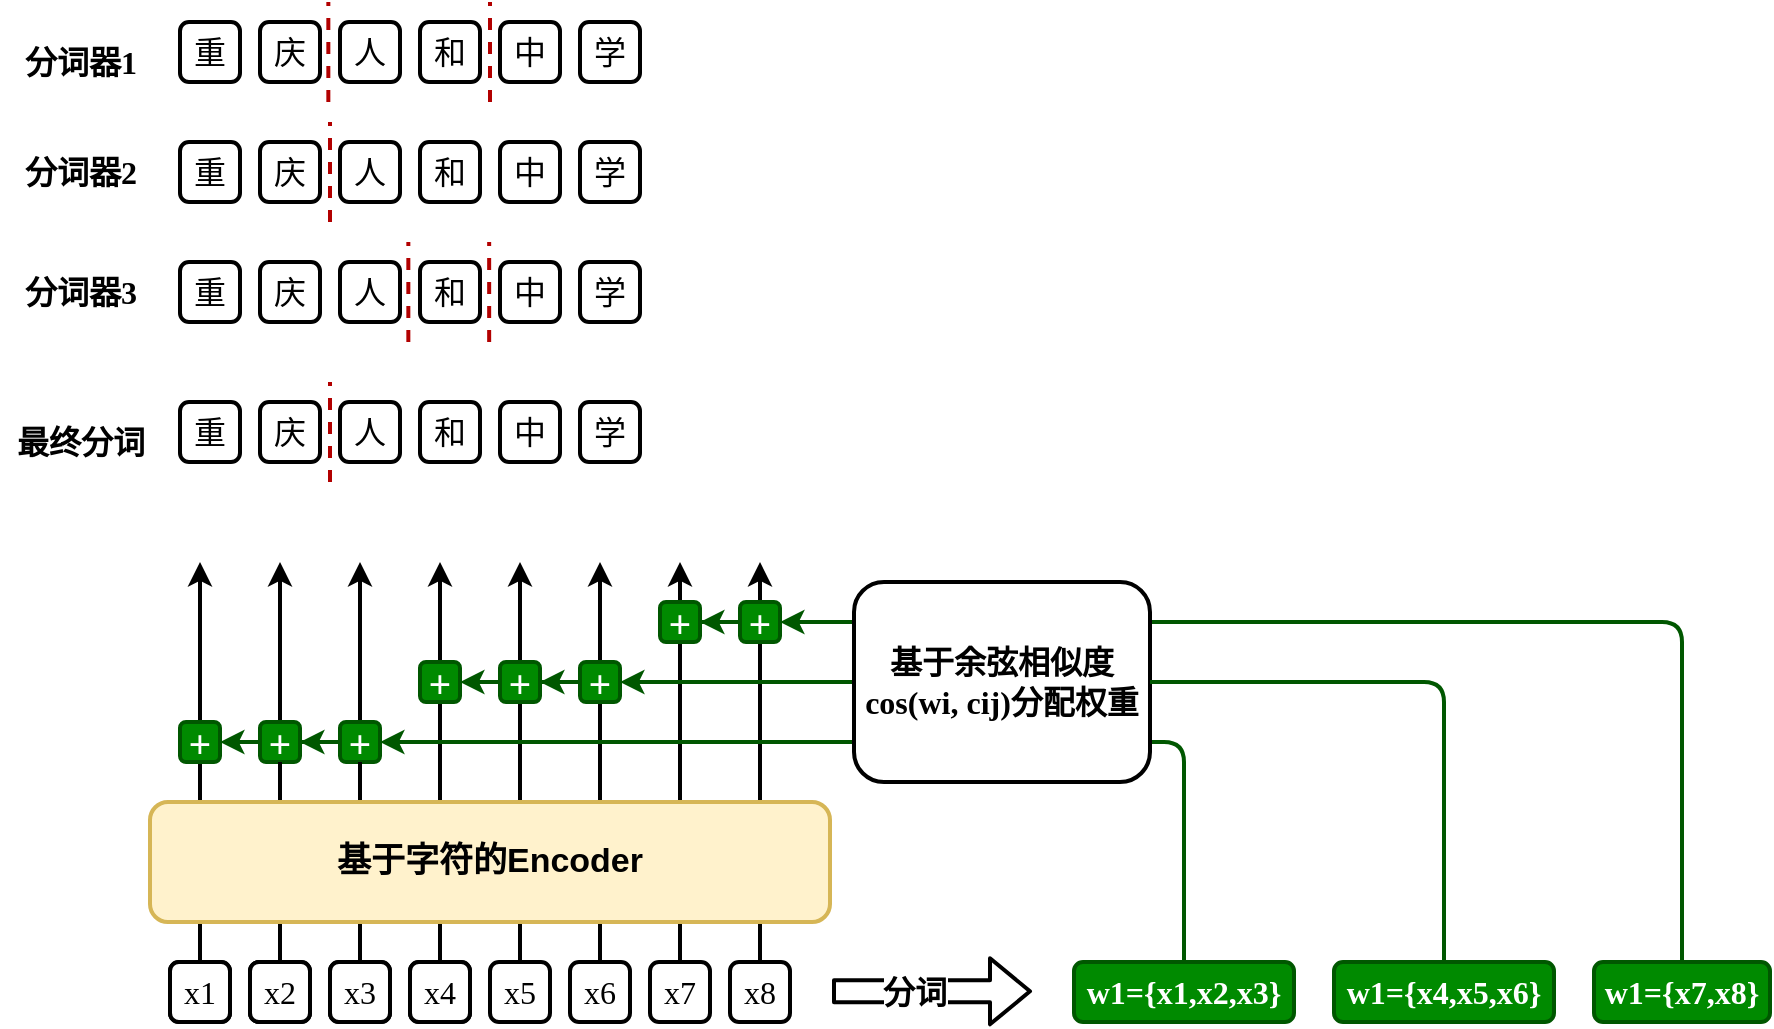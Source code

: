 <mxfile version="15.3.1" type="github">
  <diagram id="AccpcXOp8Y5qh1Iar677" name="第 1 页">
    <mxGraphModel dx="1185" dy="635" grid="1" gridSize="10" guides="1" tooltips="1" connect="1" arrows="1" fold="1" page="1" pageScale="1" pageWidth="1600" pageHeight="900" math="0" shadow="0">
      <root>
        <mxCell id="0" />
        <mxCell id="1" parent="0" />
        <mxCell id="phxbxA8KWM64b7_R9bl6-21" style="edgeStyle=orthogonalEdgeStyle;rounded=0;orthogonalLoop=1;jettySize=auto;html=1;fontFamily=Times New Roman;fontSize=16;strokeWidth=2;sketch=0;shadow=0;" edge="1" parent="1" source="phxbxA8KWM64b7_R9bl6-20">
          <mxGeometry relative="1" as="geometry">
            <mxPoint x="505" y="340" as="targetPoint" />
          </mxGeometry>
        </mxCell>
        <mxCell id="phxbxA8KWM64b7_R9bl6-20" value="x1" style="rounded=1;whiteSpace=wrap;html=1;shadow=0;glass=0;sketch=0;fontFamily=Times New Roman;fontSize=16;strokeWidth=2;" vertex="1" parent="1">
          <mxGeometry x="490" y="540" width="30" height="30" as="geometry" />
        </mxCell>
        <mxCell id="phxbxA8KWM64b7_R9bl6-22" style="edgeStyle=orthogonalEdgeStyle;rounded=0;orthogonalLoop=1;jettySize=auto;html=1;fontFamily=Times New Roman;fontSize=16;strokeWidth=2;startArrow=none;sketch=0;shadow=0;" edge="1" source="phxbxA8KWM64b7_R9bl6-58" parent="1">
          <mxGeometry relative="1" as="geometry">
            <mxPoint x="545" y="340" as="targetPoint" />
          </mxGeometry>
        </mxCell>
        <mxCell id="phxbxA8KWM64b7_R9bl6-23" value="x1" style="rounded=1;whiteSpace=wrap;html=1;shadow=0;glass=0;sketch=0;fontFamily=Times New Roman;fontSize=16;strokeWidth=2;" vertex="1" parent="1">
          <mxGeometry x="530" y="540" width="30" height="30" as="geometry" />
        </mxCell>
        <mxCell id="phxbxA8KWM64b7_R9bl6-36" value="x1" style="rounded=1;whiteSpace=wrap;html=1;shadow=0;glass=0;sketch=0;fontFamily=Times New Roman;fontSize=16;strokeWidth=2;" vertex="1" parent="1">
          <mxGeometry x="570" y="540" width="30" height="30" as="geometry" />
        </mxCell>
        <mxCell id="phxbxA8KWM64b7_R9bl6-37" style="edgeStyle=orthogonalEdgeStyle;rounded=0;orthogonalLoop=1;jettySize=auto;html=1;fontFamily=Times New Roman;fontSize=16;strokeWidth=2;startArrow=none;sketch=0;shadow=0;" edge="1" source="phxbxA8KWM64b7_R9bl6-56" parent="1">
          <mxGeometry relative="1" as="geometry">
            <mxPoint x="585" y="340" as="targetPoint" />
          </mxGeometry>
        </mxCell>
        <mxCell id="phxbxA8KWM64b7_R9bl6-38" value="x1" style="rounded=1;whiteSpace=wrap;html=1;shadow=0;glass=0;sketch=0;fontFamily=Times New Roman;fontSize=16;strokeWidth=2;" vertex="1" parent="1">
          <mxGeometry x="610" y="540" width="30" height="30" as="geometry" />
        </mxCell>
        <mxCell id="phxbxA8KWM64b7_R9bl6-39" style="edgeStyle=orthogonalEdgeStyle;rounded=0;orthogonalLoop=1;jettySize=auto;html=1;fontFamily=Times New Roman;fontSize=16;strokeWidth=2;sketch=0;shadow=0;" edge="1" source="phxbxA8KWM64b7_R9bl6-38" parent="1">
          <mxGeometry relative="1" as="geometry">
            <mxPoint x="625" y="340" as="targetPoint" />
          </mxGeometry>
        </mxCell>
        <mxCell id="phxbxA8KWM64b7_R9bl6-40" value="x5" style="rounded=1;whiteSpace=wrap;html=1;shadow=0;glass=0;sketch=0;fontFamily=Times New Roman;fontSize=16;strokeWidth=2;" vertex="1" parent="1">
          <mxGeometry x="650" y="540" width="30" height="30" as="geometry" />
        </mxCell>
        <mxCell id="phxbxA8KWM64b7_R9bl6-41" style="edgeStyle=orthogonalEdgeStyle;rounded=0;orthogonalLoop=1;jettySize=auto;html=1;fontFamily=Times New Roman;fontSize=16;strokeWidth=2;sketch=0;shadow=0;" edge="1" source="phxbxA8KWM64b7_R9bl6-40" parent="1">
          <mxGeometry relative="1" as="geometry">
            <mxPoint x="665" y="340" as="targetPoint" />
          </mxGeometry>
        </mxCell>
        <mxCell id="phxbxA8KWM64b7_R9bl6-42" value="x6" style="rounded=1;whiteSpace=wrap;html=1;shadow=0;glass=0;sketch=0;fontFamily=Times New Roman;fontSize=16;strokeWidth=2;" vertex="1" parent="1">
          <mxGeometry x="690" y="540" width="30" height="30" as="geometry" />
        </mxCell>
        <mxCell id="phxbxA8KWM64b7_R9bl6-43" style="edgeStyle=orthogonalEdgeStyle;rounded=0;orthogonalLoop=1;jettySize=auto;html=1;fontFamily=Times New Roman;fontSize=16;strokeWidth=2;sketch=0;shadow=0;" edge="1" source="phxbxA8KWM64b7_R9bl6-42" parent="1">
          <mxGeometry relative="1" as="geometry">
            <mxPoint x="705" y="340" as="targetPoint" />
          </mxGeometry>
        </mxCell>
        <mxCell id="phxbxA8KWM64b7_R9bl6-44" value="x7" style="rounded=1;whiteSpace=wrap;html=1;shadow=0;glass=0;sketch=0;fontFamily=Times New Roman;fontSize=16;strokeWidth=2;" vertex="1" parent="1">
          <mxGeometry x="730" y="540" width="30" height="30" as="geometry" />
        </mxCell>
        <mxCell id="phxbxA8KWM64b7_R9bl6-45" style="edgeStyle=orthogonalEdgeStyle;rounded=0;orthogonalLoop=1;jettySize=auto;html=1;fontFamily=Times New Roman;fontSize=16;strokeWidth=2;sketch=0;shadow=0;" edge="1" source="phxbxA8KWM64b7_R9bl6-44" parent="1">
          <mxGeometry relative="1" as="geometry">
            <mxPoint x="745" y="340" as="targetPoint" />
          </mxGeometry>
        </mxCell>
        <mxCell id="phxbxA8KWM64b7_R9bl6-46" value="x8" style="rounded=1;whiteSpace=wrap;html=1;shadow=0;glass=0;sketch=0;fontFamily=Times New Roman;fontSize=16;strokeWidth=2;" vertex="1" parent="1">
          <mxGeometry x="770" y="540" width="30" height="30" as="geometry" />
        </mxCell>
        <mxCell id="phxbxA8KWM64b7_R9bl6-47" style="edgeStyle=orthogonalEdgeStyle;rounded=0;orthogonalLoop=1;jettySize=auto;html=1;fontFamily=Times New Roman;fontSize=16;strokeWidth=2;sketch=0;shadow=0;" edge="1" source="phxbxA8KWM64b7_R9bl6-46" parent="1">
          <mxGeometry relative="1" as="geometry">
            <mxPoint x="785" y="340" as="targetPoint" />
          </mxGeometry>
        </mxCell>
        <mxCell id="phxbxA8KWM64b7_R9bl6-50" value="" style="shape=flexArrow;endArrow=classic;html=1;fontFamily=Times New Roman;fontSize=16;strokeWidth=2;sketch=0;shadow=0;rounded=1;" edge="1" parent="1">
          <mxGeometry width="50" height="50" relative="1" as="geometry">
            <mxPoint x="821" y="554.66" as="sourcePoint" />
            <mxPoint x="921" y="554.66" as="targetPoint" />
          </mxGeometry>
        </mxCell>
        <mxCell id="phxbxA8KWM64b7_R9bl6-178" value="分词" style="edgeLabel;html=1;align=center;verticalAlign=middle;resizable=0;points=[];fontSize=16;fontFamily=Times New Roman;fontColor=#000000;fontStyle=1" vertex="1" connectable="0" parent="phxbxA8KWM64b7_R9bl6-50">
          <mxGeometry x="-0.187" relative="1" as="geometry">
            <mxPoint as="offset" />
          </mxGeometry>
        </mxCell>
        <mxCell id="phxbxA8KWM64b7_R9bl6-55" style="edgeStyle=orthogonalEdgeStyle;rounded=1;orthogonalLoop=1;jettySize=auto;html=1;fontFamily=Times New Roman;fontSize=16;strokeWidth=2;entryX=1;entryY=0.5;entryDx=0;entryDy=0;sketch=0;shadow=0;fillColor=#008a00;strokeColor=#005700;" edge="1" parent="1" source="phxbxA8KWM64b7_R9bl6-51" target="phxbxA8KWM64b7_R9bl6-56">
          <mxGeometry relative="1" as="geometry">
            <mxPoint x="590" y="440" as="targetPoint" />
            <Array as="points">
              <mxPoint x="997" y="430" />
            </Array>
          </mxGeometry>
        </mxCell>
        <mxCell id="phxbxA8KWM64b7_R9bl6-51" value="&lt;b&gt;w1={x1,x2,x3}&lt;/b&gt;" style="rounded=1;whiteSpace=wrap;html=1;shadow=0;glass=0;sketch=0;fontFamily=Times New Roman;fontSize=16;strokeWidth=2;fillColor=#008a00;strokeColor=#005700;fontColor=#ffffff;" vertex="1" parent="1">
          <mxGeometry x="942" y="540" width="110" height="30" as="geometry" />
        </mxCell>
        <mxCell id="phxbxA8KWM64b7_R9bl6-94" style="edgeStyle=orthogonalEdgeStyle;rounded=1;sketch=0;orthogonalLoop=1;jettySize=auto;html=1;shadow=0;fontFamily=Times New Roman;fontSize=16;strokeWidth=2;entryX=1;entryY=0.5;entryDx=0;entryDy=0;fillColor=#008a00;strokeColor=#005700;startArrow=none;" edge="1" parent="1" source="phxbxA8KWM64b7_R9bl6-100" target="phxbxA8KWM64b7_R9bl6-70">
          <mxGeometry relative="1" as="geometry">
            <mxPoint x="1127" y="340" as="targetPoint" />
            <Array as="points" />
          </mxGeometry>
        </mxCell>
        <mxCell id="phxbxA8KWM64b7_R9bl6-52" value="&lt;b&gt;w1={x4,x5,x6}&lt;/b&gt;" style="rounded=1;whiteSpace=wrap;html=1;shadow=0;glass=0;sketch=0;fontFamily=Times New Roman;fontSize=16;strokeWidth=2;fillColor=#008a00;strokeColor=#005700;fontColor=#ffffff;" vertex="1" parent="1">
          <mxGeometry x="1072" y="540" width="110" height="30" as="geometry" />
        </mxCell>
        <mxCell id="phxbxA8KWM64b7_R9bl6-95" style="edgeStyle=orthogonalEdgeStyle;rounded=1;sketch=0;orthogonalLoop=1;jettySize=auto;html=1;shadow=0;fontFamily=Times New Roman;fontSize=16;strokeWidth=2;entryX=1;entryY=0.5;entryDx=0;entryDy=0;fillColor=#008a00;strokeColor=#005700;" edge="1" parent="1" source="phxbxA8KWM64b7_R9bl6-53" target="phxbxA8KWM64b7_R9bl6-92">
          <mxGeometry relative="1" as="geometry">
            <mxPoint x="1246" y="220" as="targetPoint" />
            <Array as="points">
              <mxPoint x="1246" y="370" />
            </Array>
          </mxGeometry>
        </mxCell>
        <mxCell id="phxbxA8KWM64b7_R9bl6-53" value="&lt;b&gt;w1={x7,x8}&lt;/b&gt;" style="rounded=1;whiteSpace=wrap;html=1;shadow=0;glass=0;sketch=0;fontFamily=Times New Roman;fontSize=16;strokeWidth=2;fillColor=#008a00;strokeColor=#005700;fontColor=#ffffff;" vertex="1" parent="1">
          <mxGeometry x="1202" y="540" width="88" height="30" as="geometry" />
        </mxCell>
        <mxCell id="phxbxA8KWM64b7_R9bl6-61" style="edgeStyle=orthogonalEdgeStyle;rounded=0;orthogonalLoop=1;jettySize=auto;html=1;entryX=1;entryY=0.5;entryDx=0;entryDy=0;fontFamily=Times New Roman;fontSize=16;strokeWidth=2;sketch=0;shadow=0;fillColor=#008a00;strokeColor=#005700;" edge="1" parent="1" source="phxbxA8KWM64b7_R9bl6-56" target="phxbxA8KWM64b7_R9bl6-58">
          <mxGeometry relative="1" as="geometry" />
        </mxCell>
        <mxCell id="phxbxA8KWM64b7_R9bl6-56" value="&lt;span style=&quot;font-size: 20px;&quot;&gt;+&lt;/span&gt;" style="rounded=1;whiteSpace=wrap;html=1;shadow=0;glass=0;sketch=0;fontFamily=Times New Roman;fontSize=20;strokeWidth=2;fontColor=#ffffff;fontStyle=1;strokeColor=#005700;fillColor=#008a00;" vertex="1" parent="1">
          <mxGeometry x="575" y="420" width="20" height="20" as="geometry" />
        </mxCell>
        <mxCell id="phxbxA8KWM64b7_R9bl6-57" value="" style="edgeStyle=orthogonalEdgeStyle;rounded=0;orthogonalLoop=1;jettySize=auto;html=1;fontFamily=Times New Roman;fontSize=16;strokeWidth=2;endArrow=none;sketch=0;shadow=0;" edge="1" parent="1" source="phxbxA8KWM64b7_R9bl6-36" target="phxbxA8KWM64b7_R9bl6-56">
          <mxGeometry relative="1" as="geometry">
            <mxPoint x="585" y="370" as="targetPoint" />
            <mxPoint x="585" y="540" as="sourcePoint" />
          </mxGeometry>
        </mxCell>
        <mxCell id="phxbxA8KWM64b7_R9bl6-63" style="edgeStyle=orthogonalEdgeStyle;rounded=0;orthogonalLoop=1;jettySize=auto;html=1;exitX=0;exitY=0.5;exitDx=0;exitDy=0;entryX=1;entryY=0.5;entryDx=0;entryDy=0;fontFamily=Times New Roman;fontSize=16;strokeWidth=2;sketch=0;shadow=0;fillColor=#008a00;strokeColor=#005700;" edge="1" parent="1" source="phxbxA8KWM64b7_R9bl6-58" target="phxbxA8KWM64b7_R9bl6-60">
          <mxGeometry relative="1" as="geometry" />
        </mxCell>
        <mxCell id="phxbxA8KWM64b7_R9bl6-58" value="&lt;span style=&quot;font-size: 20px;&quot;&gt;+&lt;/span&gt;" style="rounded=1;whiteSpace=wrap;html=1;shadow=0;glass=0;sketch=0;fontFamily=Times New Roman;fontSize=20;strokeWidth=2;fontColor=#ffffff;fontStyle=1;strokeColor=#005700;fillColor=#008a00;" vertex="1" parent="1">
          <mxGeometry x="535" y="420" width="20" height="20" as="geometry" />
        </mxCell>
        <mxCell id="phxbxA8KWM64b7_R9bl6-59" value="" style="edgeStyle=orthogonalEdgeStyle;rounded=0;orthogonalLoop=1;jettySize=auto;html=1;fontFamily=Times New Roman;fontSize=16;strokeWidth=2;endArrow=none;sketch=0;shadow=0;" edge="1" parent="1" source="phxbxA8KWM64b7_R9bl6-23" target="phxbxA8KWM64b7_R9bl6-58">
          <mxGeometry relative="1" as="geometry">
            <mxPoint x="545" y="370" as="targetPoint" />
            <mxPoint x="545" y="540" as="sourcePoint" />
          </mxGeometry>
        </mxCell>
        <mxCell id="phxbxA8KWM64b7_R9bl6-60" value="&lt;span style=&quot;font-size: 20px;&quot;&gt;+&lt;/span&gt;" style="rounded=1;whiteSpace=wrap;html=1;shadow=0;glass=0;sketch=0;fontFamily=Times New Roman;fontSize=20;strokeWidth=2;fontColor=#ffffff;fontStyle=1;strokeColor=#005700;fillColor=#008a00;" vertex="1" parent="1">
          <mxGeometry x="495" y="420" width="20" height="20" as="geometry" />
        </mxCell>
        <mxCell id="phxbxA8KWM64b7_R9bl6-69" style="edgeStyle=orthogonalEdgeStyle;rounded=0;orthogonalLoop=1;jettySize=auto;html=1;entryX=1;entryY=0.5;entryDx=0;entryDy=0;fontFamily=Times New Roman;fontSize=16;strokeWidth=2;sketch=0;shadow=0;fillColor=#008a00;strokeColor=#005700;" edge="1" source="phxbxA8KWM64b7_R9bl6-70" target="phxbxA8KWM64b7_R9bl6-72" parent="1">
          <mxGeometry relative="1" as="geometry" />
        </mxCell>
        <mxCell id="phxbxA8KWM64b7_R9bl6-70" value="&lt;span style=&quot;font-size: 20px;&quot;&gt;+&lt;/span&gt;" style="rounded=1;whiteSpace=wrap;html=1;shadow=0;glass=0;sketch=0;fontFamily=Times New Roman;fontSize=20;strokeWidth=2;fontColor=#ffffff;fontStyle=1;strokeColor=#005700;fillColor=#008a00;" vertex="1" parent="1">
          <mxGeometry x="695" y="390" width="20" height="20" as="geometry" />
        </mxCell>
        <mxCell id="phxbxA8KWM64b7_R9bl6-71" style="edgeStyle=orthogonalEdgeStyle;rounded=0;orthogonalLoop=1;jettySize=auto;html=1;exitX=0;exitY=0.5;exitDx=0;exitDy=0;entryX=1;entryY=0.5;entryDx=0;entryDy=0;fontFamily=Times New Roman;fontSize=16;strokeWidth=2;sketch=0;shadow=0;fillColor=#008a00;strokeColor=#005700;" edge="1" source="phxbxA8KWM64b7_R9bl6-72" target="phxbxA8KWM64b7_R9bl6-73" parent="1">
          <mxGeometry relative="1" as="geometry" />
        </mxCell>
        <mxCell id="phxbxA8KWM64b7_R9bl6-72" value="&lt;span style=&quot;font-size: 20px;&quot;&gt;+&lt;/span&gt;" style="rounded=1;whiteSpace=wrap;html=1;shadow=0;glass=0;sketch=0;fontFamily=Times New Roman;fontSize=20;strokeWidth=2;fontColor=#ffffff;fontStyle=1;strokeColor=#005700;fillColor=#008a00;" vertex="1" parent="1">
          <mxGeometry x="655" y="390" width="20" height="20" as="geometry" />
        </mxCell>
        <mxCell id="phxbxA8KWM64b7_R9bl6-73" value="&lt;span style=&quot;font-size: 20px;&quot;&gt;+&lt;/span&gt;" style="rounded=1;whiteSpace=wrap;html=1;shadow=0;glass=0;sketch=0;fontFamily=Times New Roman;fontSize=20;strokeWidth=2;fontColor=#ffffff;fontStyle=1;strokeColor=#005700;fillColor=#008a00;" vertex="1" parent="1">
          <mxGeometry x="615" y="390" width="20" height="20" as="geometry" />
        </mxCell>
        <mxCell id="phxbxA8KWM64b7_R9bl6-2" value="&lt;b&gt;&lt;font style=&quot;font-size: 17px&quot;&gt;基于字符的Encoder&lt;/font&gt;&lt;/b&gt;" style="rounded=1;whiteSpace=wrap;html=1;strokeWidth=2;sketch=0;glass=0;shadow=0;fillColor=#fff2cc;strokeColor=#d6b656;" vertex="1" parent="1">
          <mxGeometry x="480" y="460" width="340" height="60" as="geometry" />
        </mxCell>
        <mxCell id="phxbxA8KWM64b7_R9bl6-91" style="edgeStyle=orthogonalEdgeStyle;rounded=0;orthogonalLoop=1;jettySize=auto;html=1;entryX=1;entryY=0.5;entryDx=0;entryDy=0;fontFamily=Times New Roman;fontSize=16;strokeWidth=2;sketch=0;shadow=0;fillColor=#008a00;strokeColor=#005700;" edge="1" source="phxbxA8KWM64b7_R9bl6-92" target="phxbxA8KWM64b7_R9bl6-93" parent="1">
          <mxGeometry relative="1" as="geometry" />
        </mxCell>
        <mxCell id="phxbxA8KWM64b7_R9bl6-92" value="&lt;span style=&quot;font-size: 20px;&quot;&gt;+&lt;/span&gt;" style="rounded=1;whiteSpace=wrap;html=1;shadow=0;glass=0;sketch=0;fontFamily=Times New Roman;fontSize=20;strokeWidth=2;fontColor=#ffffff;fontStyle=1;strokeColor=#005700;fillColor=#008a00;" vertex="1" parent="1">
          <mxGeometry x="775" y="360" width="20" height="20" as="geometry" />
        </mxCell>
        <mxCell id="phxbxA8KWM64b7_R9bl6-93" value="&lt;span style=&quot;font-size: 20px;&quot;&gt;+&lt;/span&gt;" style="rounded=1;whiteSpace=wrap;html=1;shadow=0;glass=0;sketch=0;fontFamily=Times New Roman;fontSize=20;strokeWidth=2;fontColor=#ffffff;fontStyle=1;strokeColor=#005700;fillColor=#008a00;" vertex="1" parent="1">
          <mxGeometry x="735" y="360" width="20" height="20" as="geometry" />
        </mxCell>
        <mxCell id="phxbxA8KWM64b7_R9bl6-100" value="&lt;b&gt;基于余弦相似度cos(wi, cij)分配权重&lt;/b&gt;" style="rounded=1;whiteSpace=wrap;html=1;shadow=0;glass=0;sketch=0;fontFamily=Times New Roman;fontSize=16;strokeWidth=2;" vertex="1" parent="1">
          <mxGeometry x="832" y="350" width="148" height="100" as="geometry" />
        </mxCell>
        <mxCell id="phxbxA8KWM64b7_R9bl6-101" value="" style="edgeStyle=orthogonalEdgeStyle;rounded=1;sketch=0;orthogonalLoop=1;jettySize=auto;html=1;shadow=0;fontFamily=Times New Roman;fontSize=16;strokeWidth=2;entryX=1;entryY=0.5;entryDx=0;entryDy=0;fillColor=#008a00;strokeColor=#005700;endArrow=none;" edge="1" parent="1" source="phxbxA8KWM64b7_R9bl6-52" target="phxbxA8KWM64b7_R9bl6-100">
          <mxGeometry relative="1" as="geometry">
            <mxPoint x="715" y="400" as="targetPoint" />
            <mxPoint x="1127" y="540" as="sourcePoint" />
            <Array as="points">
              <mxPoint x="1127" y="400" />
            </Array>
          </mxGeometry>
        </mxCell>
        <mxCell id="phxbxA8KWM64b7_R9bl6-104" value="x1" style="rounded=1;whiteSpace=wrap;html=1;shadow=0;glass=0;sketch=0;fontFamily=Times New Roman;fontSize=16;strokeWidth=2;" vertex="1" parent="1">
          <mxGeometry x="490" y="540" width="30" height="30" as="geometry" />
        </mxCell>
        <mxCell id="phxbxA8KWM64b7_R9bl6-105" value="x2" style="rounded=1;whiteSpace=wrap;html=1;shadow=0;glass=0;sketch=0;fontFamily=Times New Roman;fontSize=16;strokeWidth=2;" vertex="1" parent="1">
          <mxGeometry x="530" y="540" width="30" height="30" as="geometry" />
        </mxCell>
        <mxCell id="phxbxA8KWM64b7_R9bl6-106" value="x3" style="rounded=1;whiteSpace=wrap;html=1;shadow=0;glass=0;sketch=0;fontFamily=Times New Roman;fontSize=16;strokeWidth=2;" vertex="1" parent="1">
          <mxGeometry x="570" y="540" width="30" height="30" as="geometry" />
        </mxCell>
        <mxCell id="phxbxA8KWM64b7_R9bl6-107" value="x4" style="rounded=1;whiteSpace=wrap;html=1;shadow=0;glass=0;sketch=0;fontFamily=Times New Roman;fontSize=16;strokeWidth=2;" vertex="1" parent="1">
          <mxGeometry x="610" y="540" width="30" height="30" as="geometry" />
        </mxCell>
        <mxCell id="phxbxA8KWM64b7_R9bl6-108" value="重" style="rounded=1;whiteSpace=wrap;html=1;shadow=0;glass=0;sketch=0;fontFamily=Times New Roman;fontSize=16;strokeWidth=2;" vertex="1" parent="1">
          <mxGeometry x="495" y="70" width="30" height="30" as="geometry" />
        </mxCell>
        <mxCell id="phxbxA8KWM64b7_R9bl6-109" value="庆" style="rounded=1;whiteSpace=wrap;html=1;shadow=0;glass=0;sketch=0;fontFamily=Times New Roman;fontSize=16;strokeWidth=2;" vertex="1" parent="1">
          <mxGeometry x="535" y="70" width="30" height="30" as="geometry" />
        </mxCell>
        <mxCell id="phxbxA8KWM64b7_R9bl6-110" value="人" style="rounded=1;whiteSpace=wrap;html=1;shadow=0;glass=0;sketch=0;fontFamily=Times New Roman;fontSize=16;strokeWidth=2;" vertex="1" parent="1">
          <mxGeometry x="575" y="70" width="30" height="30" as="geometry" />
        </mxCell>
        <mxCell id="phxbxA8KWM64b7_R9bl6-111" value="和" style="rounded=1;whiteSpace=wrap;html=1;shadow=0;glass=0;sketch=0;fontFamily=Times New Roman;fontSize=16;strokeWidth=2;" vertex="1" parent="1">
          <mxGeometry x="615" y="70" width="30" height="30" as="geometry" />
        </mxCell>
        <mxCell id="phxbxA8KWM64b7_R9bl6-112" value="学" style="rounded=1;whiteSpace=wrap;html=1;shadow=0;glass=0;sketch=0;fontFamily=Times New Roman;fontSize=16;strokeWidth=2;" vertex="1" parent="1">
          <mxGeometry x="695" y="70" width="30" height="30" as="geometry" />
        </mxCell>
        <mxCell id="phxbxA8KWM64b7_R9bl6-113" value="中" style="rounded=1;whiteSpace=wrap;html=1;shadow=0;glass=0;sketch=0;fontFamily=Times New Roman;fontSize=16;strokeWidth=2;" vertex="1" parent="1">
          <mxGeometry x="655" y="70" width="30" height="30" as="geometry" />
        </mxCell>
        <mxCell id="phxbxA8KWM64b7_R9bl6-154" value="重" style="rounded=1;whiteSpace=wrap;html=1;shadow=0;glass=0;sketch=0;fontFamily=Times New Roman;fontSize=16;strokeWidth=2;" vertex="1" parent="1">
          <mxGeometry x="495" y="130" width="30" height="30" as="geometry" />
        </mxCell>
        <mxCell id="phxbxA8KWM64b7_R9bl6-155" value="庆" style="rounded=1;whiteSpace=wrap;html=1;shadow=0;glass=0;sketch=0;fontFamily=Times New Roman;fontSize=16;strokeWidth=2;" vertex="1" parent="1">
          <mxGeometry x="535" y="130" width="30" height="30" as="geometry" />
        </mxCell>
        <mxCell id="phxbxA8KWM64b7_R9bl6-156" value="人" style="rounded=1;whiteSpace=wrap;html=1;shadow=0;glass=0;sketch=0;fontFamily=Times New Roman;fontSize=16;strokeWidth=2;" vertex="1" parent="1">
          <mxGeometry x="575" y="130" width="30" height="30" as="geometry" />
        </mxCell>
        <mxCell id="phxbxA8KWM64b7_R9bl6-157" value="和" style="rounded=1;whiteSpace=wrap;html=1;shadow=0;glass=0;sketch=0;fontFamily=Times New Roman;fontSize=16;strokeWidth=2;" vertex="1" parent="1">
          <mxGeometry x="615" y="130" width="30" height="30" as="geometry" />
        </mxCell>
        <mxCell id="phxbxA8KWM64b7_R9bl6-158" value="学" style="rounded=1;whiteSpace=wrap;html=1;shadow=0;glass=0;sketch=0;fontFamily=Times New Roman;fontSize=16;strokeWidth=2;" vertex="1" parent="1">
          <mxGeometry x="695" y="130" width="30" height="30" as="geometry" />
        </mxCell>
        <mxCell id="phxbxA8KWM64b7_R9bl6-159" value="中" style="rounded=1;whiteSpace=wrap;html=1;shadow=0;glass=0;sketch=0;fontFamily=Times New Roman;fontSize=16;strokeWidth=2;" vertex="1" parent="1">
          <mxGeometry x="655" y="130" width="30" height="30" as="geometry" />
        </mxCell>
        <mxCell id="phxbxA8KWM64b7_R9bl6-160" value="重" style="rounded=1;whiteSpace=wrap;html=1;shadow=0;glass=0;sketch=0;fontFamily=Times New Roman;fontSize=16;strokeWidth=2;" vertex="1" parent="1">
          <mxGeometry x="495" y="190" width="30" height="30" as="geometry" />
        </mxCell>
        <mxCell id="phxbxA8KWM64b7_R9bl6-161" value="庆" style="rounded=1;whiteSpace=wrap;html=1;shadow=0;glass=0;sketch=0;fontFamily=Times New Roman;fontSize=16;strokeWidth=2;" vertex="1" parent="1">
          <mxGeometry x="535" y="190" width="30" height="30" as="geometry" />
        </mxCell>
        <mxCell id="phxbxA8KWM64b7_R9bl6-162" value="人" style="rounded=1;whiteSpace=wrap;html=1;shadow=0;glass=0;sketch=0;fontFamily=Times New Roman;fontSize=16;strokeWidth=2;" vertex="1" parent="1">
          <mxGeometry x="575" y="190" width="30" height="30" as="geometry" />
        </mxCell>
        <mxCell id="phxbxA8KWM64b7_R9bl6-163" value="和" style="rounded=1;whiteSpace=wrap;html=1;shadow=0;glass=0;sketch=0;fontFamily=Times New Roman;fontSize=16;strokeWidth=2;" vertex="1" parent="1">
          <mxGeometry x="615" y="190" width="30" height="30" as="geometry" />
        </mxCell>
        <mxCell id="phxbxA8KWM64b7_R9bl6-164" value="学" style="rounded=1;whiteSpace=wrap;html=1;shadow=0;glass=0;sketch=0;fontFamily=Times New Roman;fontSize=16;strokeWidth=2;" vertex="1" parent="1">
          <mxGeometry x="695" y="190" width="30" height="30" as="geometry" />
        </mxCell>
        <mxCell id="phxbxA8KWM64b7_R9bl6-165" value="中" style="rounded=1;whiteSpace=wrap;html=1;shadow=0;glass=0;sketch=0;fontFamily=Times New Roman;fontSize=16;strokeWidth=2;" vertex="1" parent="1">
          <mxGeometry x="655" y="190" width="30" height="30" as="geometry" />
        </mxCell>
        <mxCell id="phxbxA8KWM64b7_R9bl6-166" value="重" style="rounded=1;whiteSpace=wrap;html=1;shadow=0;glass=0;sketch=0;fontFamily=Times New Roman;fontSize=16;strokeWidth=2;" vertex="1" parent="1">
          <mxGeometry x="495" y="260" width="30" height="30" as="geometry" />
        </mxCell>
        <mxCell id="phxbxA8KWM64b7_R9bl6-167" value="庆" style="rounded=1;whiteSpace=wrap;html=1;shadow=0;glass=0;sketch=0;fontFamily=Times New Roman;fontSize=16;strokeWidth=2;" vertex="1" parent="1">
          <mxGeometry x="535" y="260" width="30" height="30" as="geometry" />
        </mxCell>
        <mxCell id="phxbxA8KWM64b7_R9bl6-168" value="人" style="rounded=1;whiteSpace=wrap;html=1;shadow=0;glass=0;sketch=0;fontFamily=Times New Roman;fontSize=16;strokeWidth=2;" vertex="1" parent="1">
          <mxGeometry x="575" y="260" width="30" height="30" as="geometry" />
        </mxCell>
        <mxCell id="phxbxA8KWM64b7_R9bl6-169" value="和" style="rounded=1;whiteSpace=wrap;html=1;shadow=0;glass=0;sketch=0;fontFamily=Times New Roman;fontSize=16;strokeWidth=2;" vertex="1" parent="1">
          <mxGeometry x="615" y="260" width="30" height="30" as="geometry" />
        </mxCell>
        <mxCell id="phxbxA8KWM64b7_R9bl6-170" value="学" style="rounded=1;whiteSpace=wrap;html=1;shadow=0;glass=0;sketch=0;fontFamily=Times New Roman;fontSize=16;strokeWidth=2;" vertex="1" parent="1">
          <mxGeometry x="695" y="260" width="30" height="30" as="geometry" />
        </mxCell>
        <mxCell id="phxbxA8KWM64b7_R9bl6-171" value="中" style="rounded=1;whiteSpace=wrap;html=1;shadow=0;glass=0;sketch=0;fontFamily=Times New Roman;fontSize=16;strokeWidth=2;" vertex="1" parent="1">
          <mxGeometry x="655" y="260" width="30" height="30" as="geometry" />
        </mxCell>
        <mxCell id="phxbxA8KWM64b7_R9bl6-173" value="分词器1" style="text;html=1;align=center;verticalAlign=middle;resizable=0;points=[];autosize=1;strokeColor=none;fillColor=none;fontSize=16;fontFamily=Times New Roman;fontColor=#000000;fontStyle=1" vertex="1" parent="1">
          <mxGeometry x="410" y="80" width="70" height="20" as="geometry" />
        </mxCell>
        <mxCell id="phxbxA8KWM64b7_R9bl6-174" value="分词器3" style="text;html=1;align=center;verticalAlign=middle;resizable=0;points=[];autosize=1;strokeColor=none;fillColor=none;fontSize=16;fontFamily=Times New Roman;fontColor=#000000;fontStyle=1" vertex="1" parent="1">
          <mxGeometry x="410" y="195" width="70" height="20" as="geometry" />
        </mxCell>
        <mxCell id="phxbxA8KWM64b7_R9bl6-175" value="分词器2" style="text;html=1;align=center;verticalAlign=middle;resizable=0;points=[];autosize=1;strokeColor=none;fillColor=none;fontSize=16;fontFamily=Times New Roman;fontColor=#000000;fontStyle=1" vertex="1" parent="1">
          <mxGeometry x="410" y="135" width="70" height="20" as="geometry" />
        </mxCell>
        <mxCell id="phxbxA8KWM64b7_R9bl6-176" value="最终分词" style="text;html=1;align=center;verticalAlign=middle;resizable=0;points=[];autosize=1;strokeColor=none;fillColor=none;fontSize=16;fontFamily=Times New Roman;fontColor=#000000;fontStyle=1" vertex="1" parent="1">
          <mxGeometry x="405" y="270" width="80" height="20" as="geometry" />
        </mxCell>
        <mxCell id="phxbxA8KWM64b7_R9bl6-180" value="" style="endArrow=none;dashed=1;html=1;shadow=0;fontFamily=Times New Roman;fontSize=16;fontColor=#000000;strokeWidth=2;fillColor=#e51400;strokeColor=#B20000;rounded=0;" edge="1" parent="1">
          <mxGeometry width="50" height="50" relative="1" as="geometry">
            <mxPoint x="569.17" y="110" as="sourcePoint" />
            <mxPoint x="569.17" y="60" as="targetPoint" />
            <Array as="points">
              <mxPoint x="569.17" y="80" />
            </Array>
          </mxGeometry>
        </mxCell>
        <mxCell id="phxbxA8KWM64b7_R9bl6-181" value="" style="endArrow=none;dashed=1;html=1;shadow=0;fontFamily=Times New Roman;fontSize=16;fontColor=#000000;strokeWidth=2;fillColor=#e51400;strokeColor=#B20000;rounded=0;" edge="1" parent="1">
          <mxGeometry width="50" height="50" relative="1" as="geometry">
            <mxPoint x="650.0" y="110" as="sourcePoint" />
            <mxPoint x="650.0" y="60" as="targetPoint" />
            <Array as="points">
              <mxPoint x="650.0" y="80" />
            </Array>
          </mxGeometry>
        </mxCell>
        <mxCell id="phxbxA8KWM64b7_R9bl6-182" value="" style="endArrow=none;dashed=1;html=1;shadow=0;fontFamily=Times New Roman;fontSize=16;fontColor=#000000;strokeWidth=2;fillColor=#e51400;strokeColor=#B20000;rounded=0;" edge="1" parent="1">
          <mxGeometry width="50" height="50" relative="1" as="geometry">
            <mxPoint x="570" y="300" as="sourcePoint" />
            <mxPoint x="570" y="250" as="targetPoint" />
            <Array as="points">
              <mxPoint x="570.0" y="270" />
            </Array>
          </mxGeometry>
        </mxCell>
        <mxCell id="phxbxA8KWM64b7_R9bl6-183" value="" style="endArrow=none;dashed=1;html=1;shadow=0;fontFamily=Times New Roman;fontSize=16;fontColor=#000000;strokeWidth=2;fillColor=#e51400;strokeColor=#B20000;rounded=0;" edge="1" parent="1">
          <mxGeometry width="50" height="50" relative="1" as="geometry">
            <mxPoint x="570.0" y="170" as="sourcePoint" />
            <mxPoint x="570.0" y="120" as="targetPoint" />
            <Array as="points">
              <mxPoint x="570.0" y="140" />
            </Array>
          </mxGeometry>
        </mxCell>
        <mxCell id="phxbxA8KWM64b7_R9bl6-184" value="" style="endArrow=none;dashed=1;html=1;shadow=0;fontFamily=Times New Roman;fontSize=16;fontColor=#000000;strokeWidth=2;fillColor=#e51400;strokeColor=#B20000;rounded=0;" edge="1" parent="1">
          <mxGeometry width="50" height="50" relative="1" as="geometry">
            <mxPoint x="609.17" y="230" as="sourcePoint" />
            <mxPoint x="609.17" y="180" as="targetPoint" />
            <Array as="points">
              <mxPoint x="609.17" y="200" />
            </Array>
          </mxGeometry>
        </mxCell>
        <mxCell id="phxbxA8KWM64b7_R9bl6-185" value="" style="endArrow=none;dashed=1;html=1;shadow=0;fontFamily=Times New Roman;fontSize=16;fontColor=#000000;strokeWidth=2;fillColor=#e51400;strokeColor=#B20000;rounded=0;" edge="1" parent="1">
          <mxGeometry width="50" height="50" relative="1" as="geometry">
            <mxPoint x="649.58" y="230" as="sourcePoint" />
            <mxPoint x="649.58" y="180" as="targetPoint" />
            <Array as="points">
              <mxPoint x="649.58" y="200" />
            </Array>
          </mxGeometry>
        </mxCell>
      </root>
    </mxGraphModel>
  </diagram>
</mxfile>
